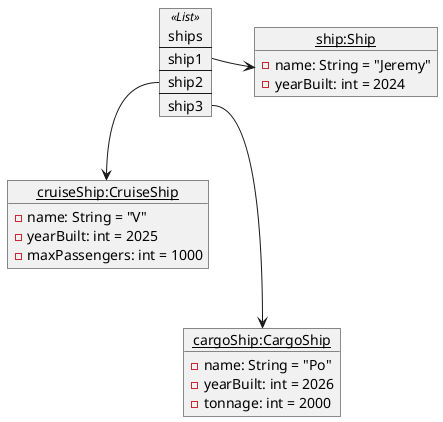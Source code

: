 @startuml
'https://plantuml.com/object-diagram

object "<u>ship:Ship</u>" as s1{
    - name: String = "Jeremy"
    - yearBuilt: int = 2024
}

object "<u>cruiseShip:CruiseShip</u>" as s2{
    - name: String = "V"
    - yearBuilt: int = 2025
    - maxPassengers: int = 1000
}

object "<u>cargoShip:CargoShip</u>" as s3{
    - name: String = "Po"
    - yearBuilt: int = 2026
    - tonnage: int = 2000
}

map ships<<List>>{
    ship1 *-> s1
    ship2 *--> s2
    ship3 *---> s3
}

@enduml
